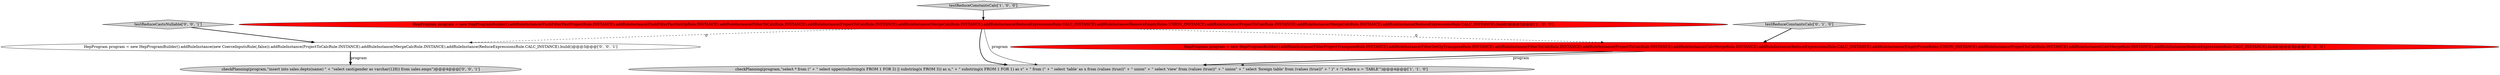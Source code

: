 digraph {
5 [style = filled, label = "checkPlanning(program,\"insert into sales.depts(name) \" + \"select cast(gender as varchar(128)) from sales.emps\")@@@4@@@['0', '0', '1']", fillcolor = lightgray, shape = ellipse image = "AAA0AAABBB3BBB"];
1 [style = filled, label = "HepProgram program = new HepProgramBuilder().addRuleInstance(PushFilterPastProjectRule.INSTANCE).addRuleInstance(PushFilterPastSetOpRule.INSTANCE).addRuleInstance(FilterToCalcRule.INSTANCE).addRuleInstance(ProjectToCalcRule.INSTANCE).addRuleInstance(MergeCalcRule.INSTANCE).addRuleInstance(ReduceExpressionsRule.CALC_INSTANCE).addRuleInstance(RemoveEmptyRules.UNION_INSTANCE).addRuleInstance(ProjectToCalcRule.INSTANCE).addRuleInstance(MergeCalcRule.INSTANCE).addRuleInstance(ReduceExpressionsRule.CALC_INSTANCE).build()@@@3@@@['1', '0', '0']", fillcolor = red, shape = ellipse image = "AAA1AAABBB1BBB"];
7 [style = filled, label = "HepProgram program = new HepProgramBuilder().addRuleInstance(new CoerceInputsRule(,false)).addRuleInstance(ProjectToCalcRule.INSTANCE).addRuleInstance(MergeCalcRule.INSTANCE).addRuleInstance(ReduceExpressionsRule.CALC_INSTANCE).build()@@@3@@@['0', '0', '1']", fillcolor = white, shape = ellipse image = "AAA0AAABBB3BBB"];
0 [style = filled, label = "testReduceConstantsCalc['1', '0', '0']", fillcolor = lightgray, shape = diamond image = "AAA0AAABBB1BBB"];
4 [style = filled, label = "HepProgram program = new HepProgramBuilder().addRuleInstance(FilterProjectTransposeRule.INSTANCE).addRuleInstance(FilterSetOpTransposeRule.INSTANCE).addRuleInstance(FilterToCalcRule.INSTANCE).addRuleInstance(ProjectToCalcRule.INSTANCE).addRuleInstance(CalcMergeRule.INSTANCE).addRuleInstance(ReduceExpressionsRule.CALC_INSTANCE).addRuleInstance(EmptyPruneRules.UNION_INSTANCE).addRuleInstance(ProjectToCalcRule.INSTANCE).addRuleInstance(CalcMergeRule.INSTANCE).addRuleInstance(ReduceExpressionsRule.CALC_INSTANCE).build()@@@3@@@['0', '1', '0']", fillcolor = red, shape = ellipse image = "AAA1AAABBB2BBB"];
3 [style = filled, label = "testReduceConstantsCalc['0', '1', '0']", fillcolor = lightgray, shape = diamond image = "AAA0AAABBB2BBB"];
2 [style = filled, label = "checkPlanning(program,\"select * from (\" + \" select upper(substring(x FROM 1 FOR 2) || substring(x FROM 3)) as u,\" + \" substring(x FROM 1 FOR 1) as s\" + \" from (\" + \" select 'table' as x from (values (true))\" + \" union\" + \" select 'view' from (values (true))\" + \" union\" + \" select 'foreign table' from (values (true))\" + \" )\" + \") where u = 'TABLE'\")@@@4@@@['1', '1', '0']", fillcolor = lightgray, shape = ellipse image = "AAA0AAABBB1BBB"];
6 [style = filled, label = "testReduceCastsNullable['0', '0', '1']", fillcolor = lightgray, shape = diamond image = "AAA0AAABBB3BBB"];
1->4 [style = dashed, label="0"];
1->2 [style = bold, label=""];
7->5 [style = bold, label=""];
1->2 [style = solid, label="program"];
4->2 [style = bold, label=""];
1->7 [style = dashed, label="0"];
6->7 [style = bold, label=""];
4->2 [style = solid, label="program"];
3->4 [style = bold, label=""];
0->1 [style = bold, label=""];
7->5 [style = solid, label="program"];
}
